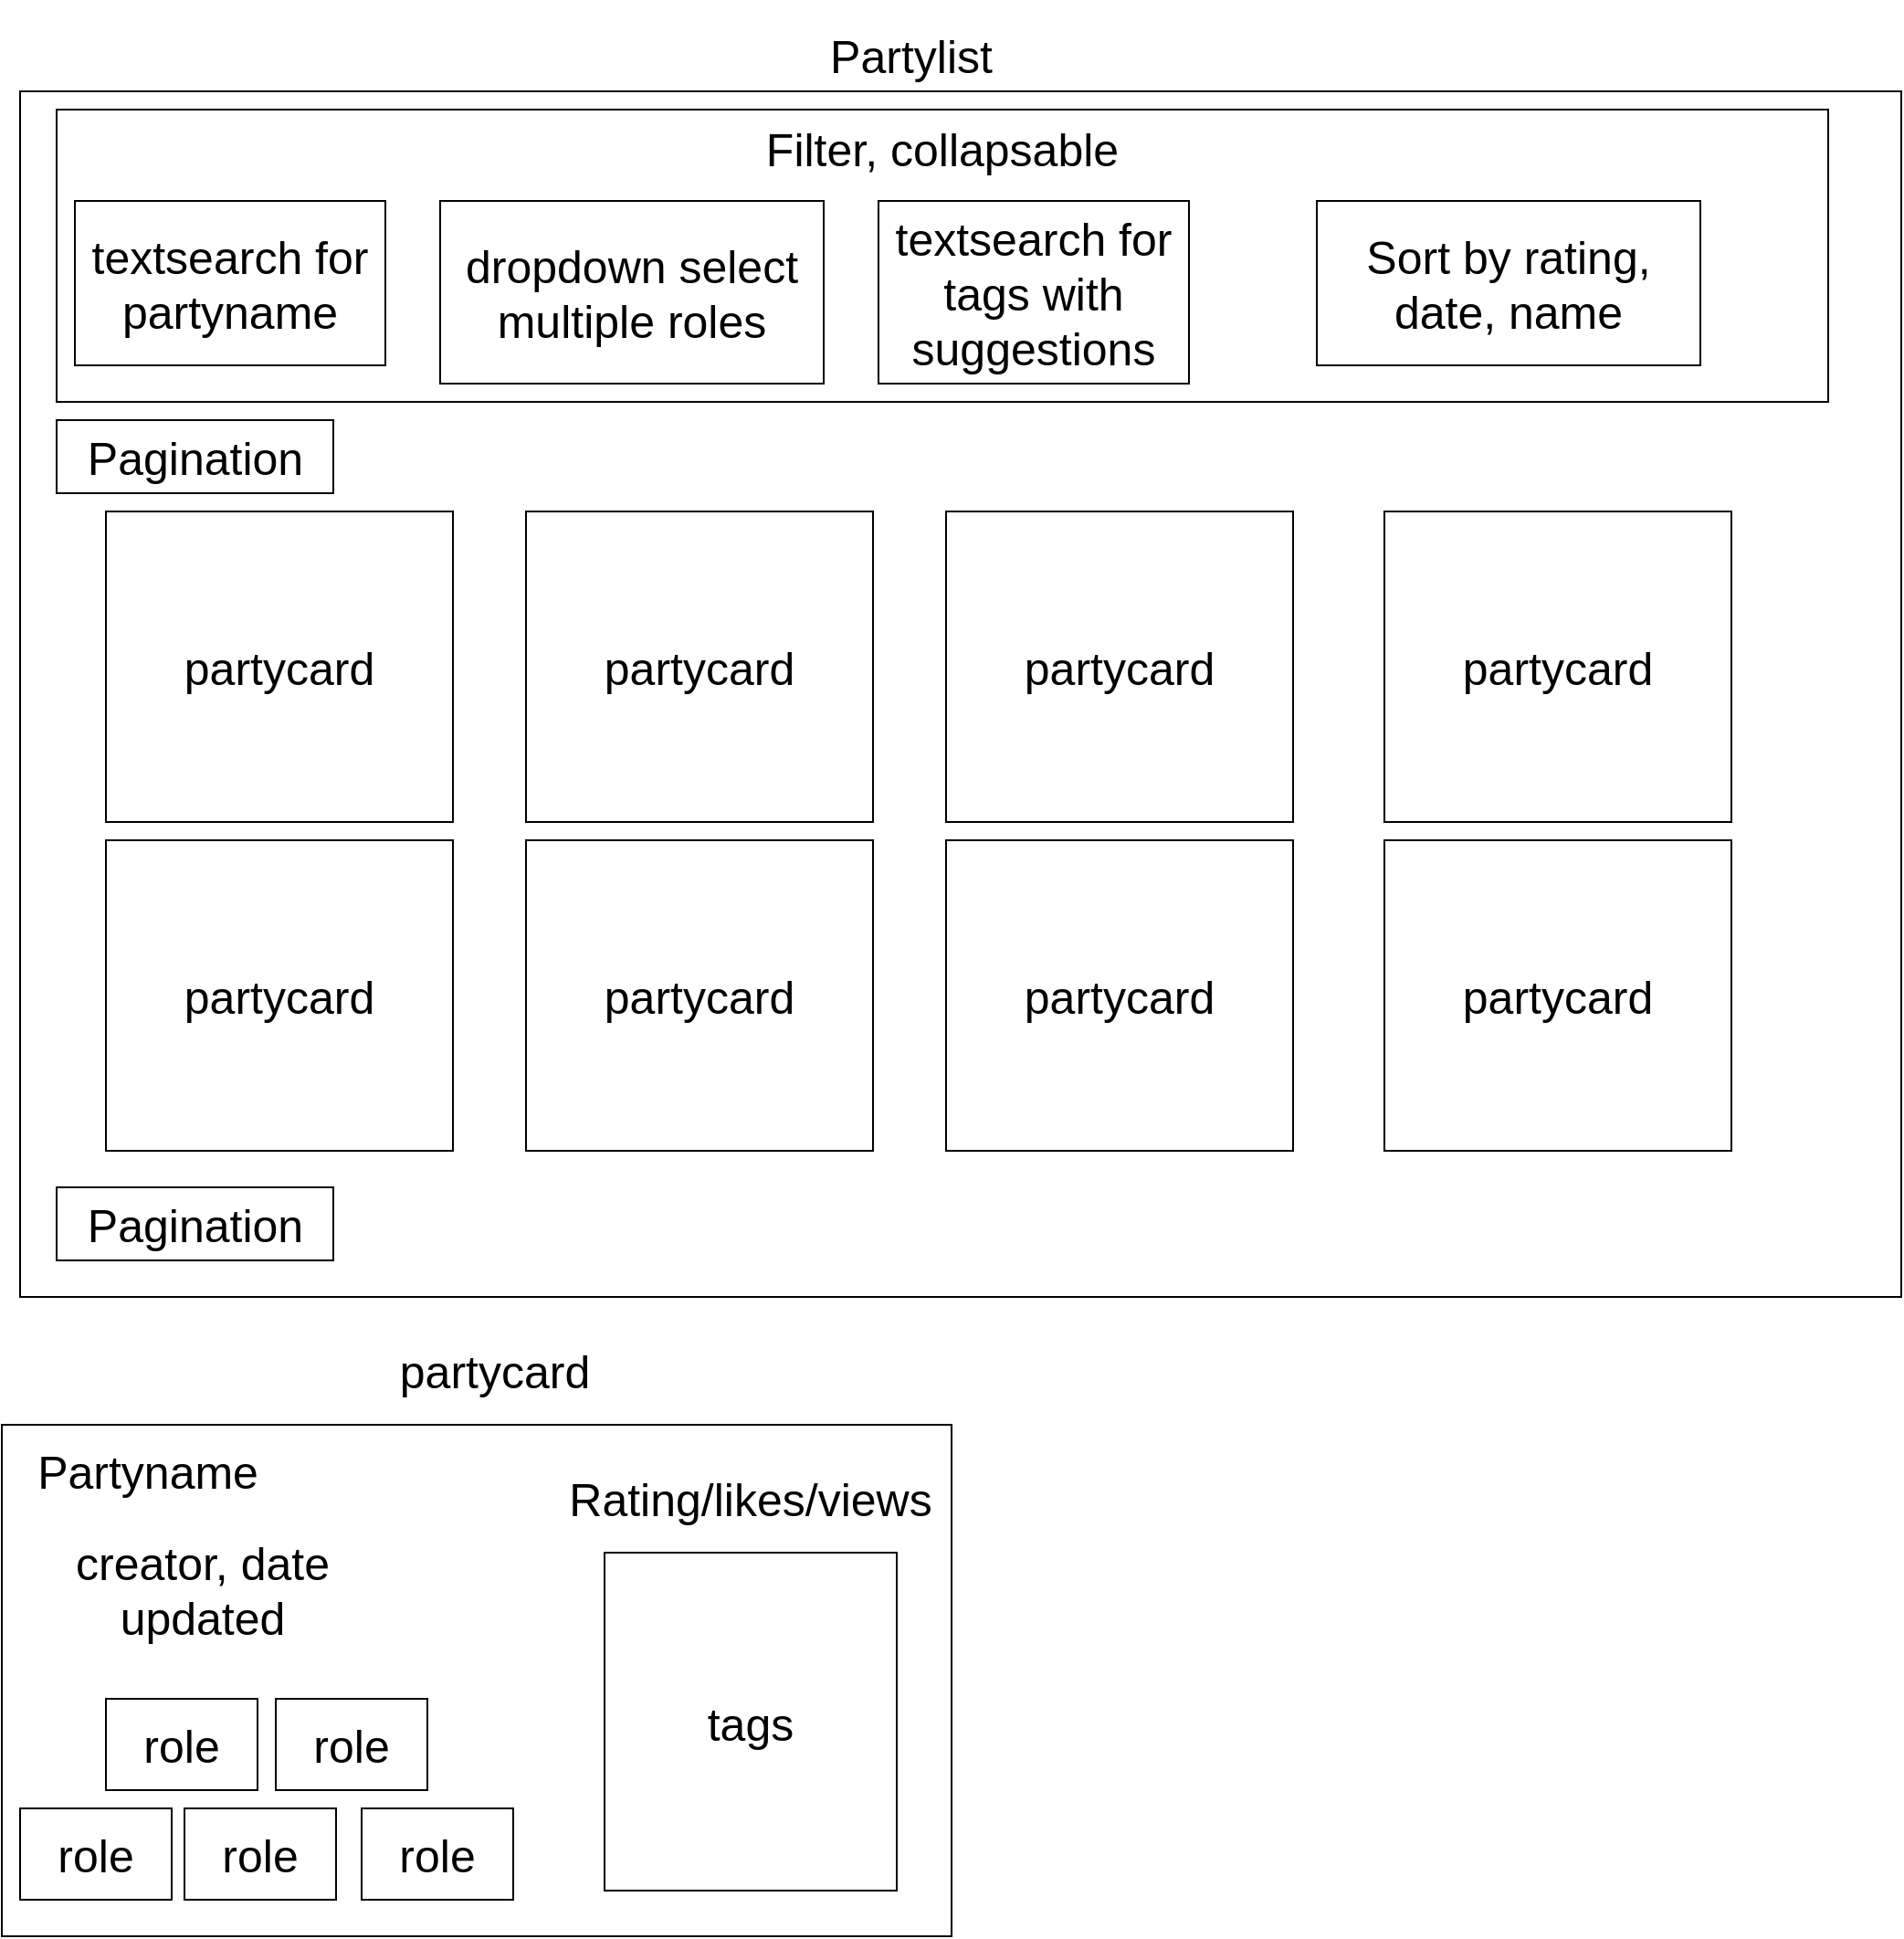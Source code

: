 <mxfile version="12.9.13" type="device"><diagram id="K4uFstcuerXW9x4NXhxH" name="Page-1"><mxGraphModel dx="1943" dy="1231" grid="1" gridSize="10" guides="1" tooltips="1" connect="1" arrows="1" fold="1" page="1" pageScale="1" pageWidth="827" pageHeight="1169" math="0" shadow="0"><root><mxCell id="0"/><mxCell id="1" parent="0"/><mxCell id="5i3Zd9eiWZPv7ER5mRSp-2" value="" style="rounded=0;whiteSpace=wrap;html=1;fontSize=18;verticalAlign=top;" vertex="1" parent="1"><mxGeometry x="90" y="140" width="1030" height="660" as="geometry"/></mxCell><mxCell id="5i3Zd9eiWZPv7ER5mRSp-36" value="Filter, collapsable" style="rounded=0;whiteSpace=wrap;html=1;fontSize=25;verticalAlign=top;" vertex="1" parent="1"><mxGeometry x="110" y="150" width="970" height="160" as="geometry"/></mxCell><mxCell id="5i3Zd9eiWZPv7ER5mRSp-3" value="Partylist" style="text;html=1;strokeColor=none;fillColor=none;align=center;verticalAlign=middle;whiteSpace=wrap;rounded=0;fontSize=25;" vertex="1" parent="1"><mxGeometry x="480" y="90" width="196" height="60" as="geometry"/></mxCell><mxCell id="5i3Zd9eiWZPv7ER5mRSp-6" value="" style="rounded=0;whiteSpace=wrap;html=1;fontSize=25;" vertex="1" parent="1"><mxGeometry x="80" y="870" width="520" height="280" as="geometry"/></mxCell><mxCell id="5i3Zd9eiWZPv7ER5mRSp-8" value="Partyname" style="text;html=1;strokeColor=none;fillColor=none;align=center;verticalAlign=middle;whiteSpace=wrap;rounded=0;fontSize=25;" vertex="1" parent="1"><mxGeometry x="100" y="870" width="120" height="50" as="geometry"/></mxCell><mxCell id="5i3Zd9eiWZPv7ER5mRSp-9" value="role" style="rounded=0;whiteSpace=wrap;html=1;fontSize=25;" vertex="1" parent="1"><mxGeometry x="137" y="1020" width="83" height="50" as="geometry"/></mxCell><mxCell id="5i3Zd9eiWZPv7ER5mRSp-10" value="role" style="rounded=0;whiteSpace=wrap;html=1;fontSize=25;" vertex="1" parent="1"><mxGeometry x="230" y="1020" width="83" height="50" as="geometry"/></mxCell><mxCell id="5i3Zd9eiWZPv7ER5mRSp-11" value="role" style="rounded=0;whiteSpace=wrap;html=1;fontSize=25;" vertex="1" parent="1"><mxGeometry x="90" y="1080" width="83" height="50" as="geometry"/></mxCell><mxCell id="5i3Zd9eiWZPv7ER5mRSp-12" value="role" style="rounded=0;whiteSpace=wrap;html=1;fontSize=25;" vertex="1" parent="1"><mxGeometry x="180" y="1080" width="83" height="50" as="geometry"/></mxCell><mxCell id="5i3Zd9eiWZPv7ER5mRSp-17" value="Rating/likes/views" style="text;html=1;strokeColor=none;fillColor=none;align=center;verticalAlign=middle;whiteSpace=wrap;rounded=0;fontSize=25;" vertex="1" parent="1"><mxGeometry x="420" y="890" width="140" height="40" as="geometry"/></mxCell><mxCell id="5i3Zd9eiWZPv7ER5mRSp-20" value="creator, date updated" style="text;html=1;strokeColor=none;fillColor=none;align=center;verticalAlign=middle;whiteSpace=wrap;rounded=0;fontSize=25;" vertex="1" parent="1"><mxGeometry x="90" y="940" width="200" height="40" as="geometry"/></mxCell><mxCell id="5i3Zd9eiWZPv7ER5mRSp-22" value="tags" style="rounded=0;whiteSpace=wrap;html=1;fontSize=25;" vertex="1" parent="1"><mxGeometry x="410" y="940" width="160" height="185" as="geometry"/></mxCell><mxCell id="5i3Zd9eiWZPv7ER5mRSp-23" value="role" style="rounded=0;whiteSpace=wrap;html=1;fontSize=25;" vertex="1" parent="1"><mxGeometry x="277" y="1080" width="83" height="50" as="geometry"/></mxCell><mxCell id="5i3Zd9eiWZPv7ER5mRSp-24" value="partycard" style="text;html=1;strokeColor=none;fillColor=none;align=center;verticalAlign=middle;whiteSpace=wrap;rounded=0;fontSize=25;" vertex="1" parent="1"><mxGeometry x="270" y="820" width="160" height="40" as="geometry"/></mxCell><mxCell id="5i3Zd9eiWZPv7ER5mRSp-25" value="partycard" style="rounded=0;whiteSpace=wrap;html=1;fontSize=25;" vertex="1" parent="1"><mxGeometry x="137" y="370" width="190" height="170" as="geometry"/></mxCell><mxCell id="5i3Zd9eiWZPv7ER5mRSp-33" value="textsearch for partyname" style="rounded=0;whiteSpace=wrap;html=1;fontSize=25;" vertex="1" parent="1"><mxGeometry x="120" y="200" width="170" height="90" as="geometry"/></mxCell><mxCell id="5i3Zd9eiWZPv7ER5mRSp-34" value="dropdown select multiple roles" style="rounded=0;whiteSpace=wrap;html=1;fontSize=25;" vertex="1" parent="1"><mxGeometry x="320" y="200" width="210" height="100" as="geometry"/></mxCell><mxCell id="5i3Zd9eiWZPv7ER5mRSp-35" value="textsearch for tags with suggestions" style="rounded=0;whiteSpace=wrap;html=1;fontSize=25;" vertex="1" parent="1"><mxGeometry x="560" y="200" width="170" height="100" as="geometry"/></mxCell><mxCell id="5i3Zd9eiWZPv7ER5mRSp-37" value="partycard" style="rounded=0;whiteSpace=wrap;html=1;fontSize=25;" vertex="1" parent="1"><mxGeometry x="367" y="370" width="190" height="170" as="geometry"/></mxCell><mxCell id="5i3Zd9eiWZPv7ER5mRSp-39" value="partycard" style="rounded=0;whiteSpace=wrap;html=1;fontSize=25;" vertex="1" parent="1"><mxGeometry x="837" y="370" width="190" height="170" as="geometry"/></mxCell><mxCell id="5i3Zd9eiWZPv7ER5mRSp-40" value="partycard" style="rounded=0;whiteSpace=wrap;html=1;fontSize=25;" vertex="1" parent="1"><mxGeometry x="597" y="370" width="190" height="170" as="geometry"/></mxCell><mxCell id="5i3Zd9eiWZPv7ER5mRSp-43" value="partycard" style="rounded=0;whiteSpace=wrap;html=1;fontSize=25;" vertex="1" parent="1"><mxGeometry x="137" y="550" width="190" height="170" as="geometry"/></mxCell><mxCell id="5i3Zd9eiWZPv7ER5mRSp-44" value="partycard" style="rounded=0;whiteSpace=wrap;html=1;fontSize=25;" vertex="1" parent="1"><mxGeometry x="367" y="550" width="190" height="170" as="geometry"/></mxCell><mxCell id="5i3Zd9eiWZPv7ER5mRSp-45" value="partycard" style="rounded=0;whiteSpace=wrap;html=1;fontSize=25;" vertex="1" parent="1"><mxGeometry x="837" y="550" width="190" height="170" as="geometry"/></mxCell><mxCell id="5i3Zd9eiWZPv7ER5mRSp-46" value="partycard" style="rounded=0;whiteSpace=wrap;html=1;fontSize=25;" vertex="1" parent="1"><mxGeometry x="597" y="550" width="190" height="170" as="geometry"/></mxCell><mxCell id="5i3Zd9eiWZPv7ER5mRSp-47" value="Pagination" style="rounded=0;whiteSpace=wrap;html=1;fontSize=25;" vertex="1" parent="1"><mxGeometry x="110" y="320" width="151.5" height="40" as="geometry"/></mxCell><mxCell id="5i3Zd9eiWZPv7ER5mRSp-49" value="Pagination" style="rounded=0;whiteSpace=wrap;html=1;fontSize=25;" vertex="1" parent="1"><mxGeometry x="110" y="740" width="151.5" height="40" as="geometry"/></mxCell><mxCell id="5i3Zd9eiWZPv7ER5mRSp-50" value="Sort by rating, date, name" style="rounded=0;whiteSpace=wrap;html=1;fontSize=25;" vertex="1" parent="1"><mxGeometry x="800" y="200" width="210" height="90" as="geometry"/></mxCell></root></mxGraphModel></diagram></mxfile>